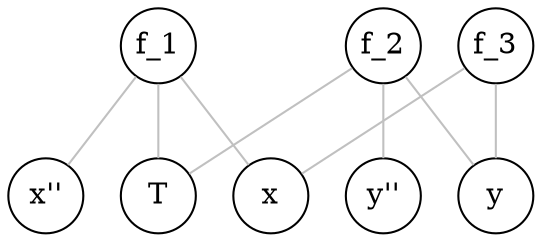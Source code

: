 graph Pendulum2Order{
node[shape=circle,fixedsize=1]
edge[color="gray"]
	f_1--"x''"  f_1--T  f_1--x
	f_2--"y''"  f_2--T  f_2--y
	f_3--x   f_3--y
}
